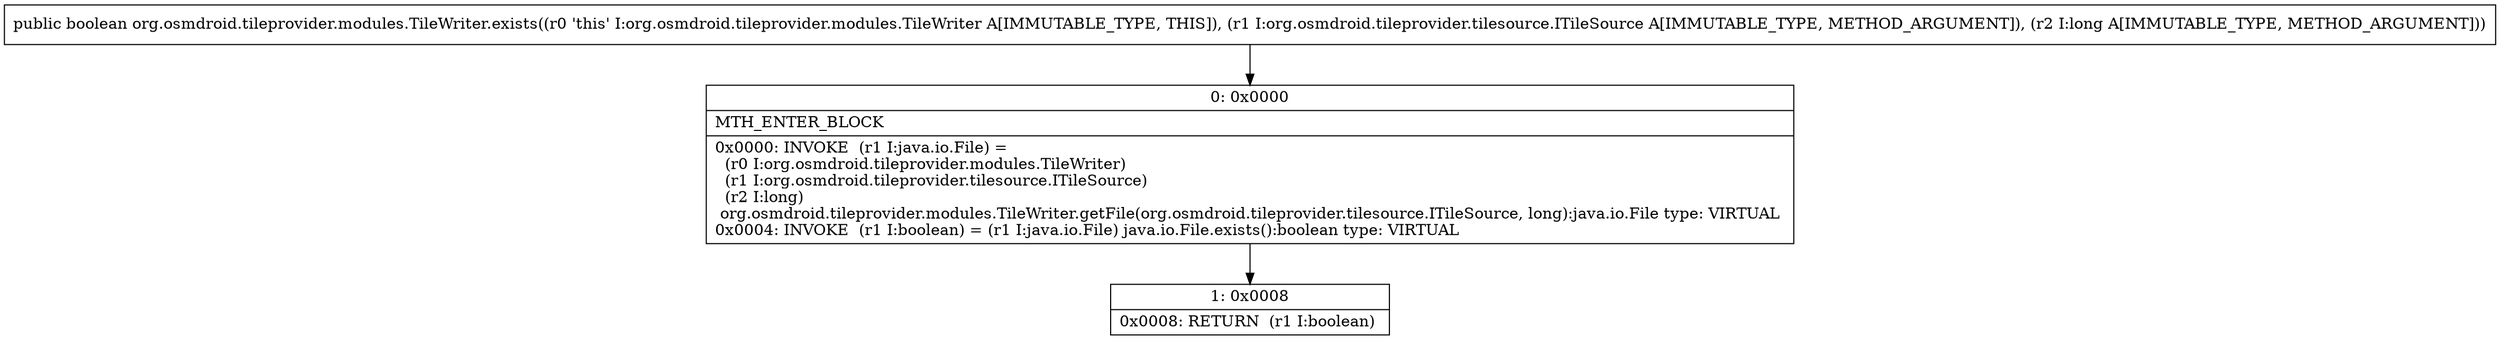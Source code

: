 digraph "CFG fororg.osmdroid.tileprovider.modules.TileWriter.exists(Lorg\/osmdroid\/tileprovider\/tilesource\/ITileSource;J)Z" {
Node_0 [shape=record,label="{0\:\ 0x0000|MTH_ENTER_BLOCK\l|0x0000: INVOKE  (r1 I:java.io.File) = \l  (r0 I:org.osmdroid.tileprovider.modules.TileWriter)\l  (r1 I:org.osmdroid.tileprovider.tilesource.ITileSource)\l  (r2 I:long)\l org.osmdroid.tileprovider.modules.TileWriter.getFile(org.osmdroid.tileprovider.tilesource.ITileSource, long):java.io.File type: VIRTUAL \l0x0004: INVOKE  (r1 I:boolean) = (r1 I:java.io.File) java.io.File.exists():boolean type: VIRTUAL \l}"];
Node_1 [shape=record,label="{1\:\ 0x0008|0x0008: RETURN  (r1 I:boolean) \l}"];
MethodNode[shape=record,label="{public boolean org.osmdroid.tileprovider.modules.TileWriter.exists((r0 'this' I:org.osmdroid.tileprovider.modules.TileWriter A[IMMUTABLE_TYPE, THIS]), (r1 I:org.osmdroid.tileprovider.tilesource.ITileSource A[IMMUTABLE_TYPE, METHOD_ARGUMENT]), (r2 I:long A[IMMUTABLE_TYPE, METHOD_ARGUMENT])) }"];
MethodNode -> Node_0;
Node_0 -> Node_1;
}

